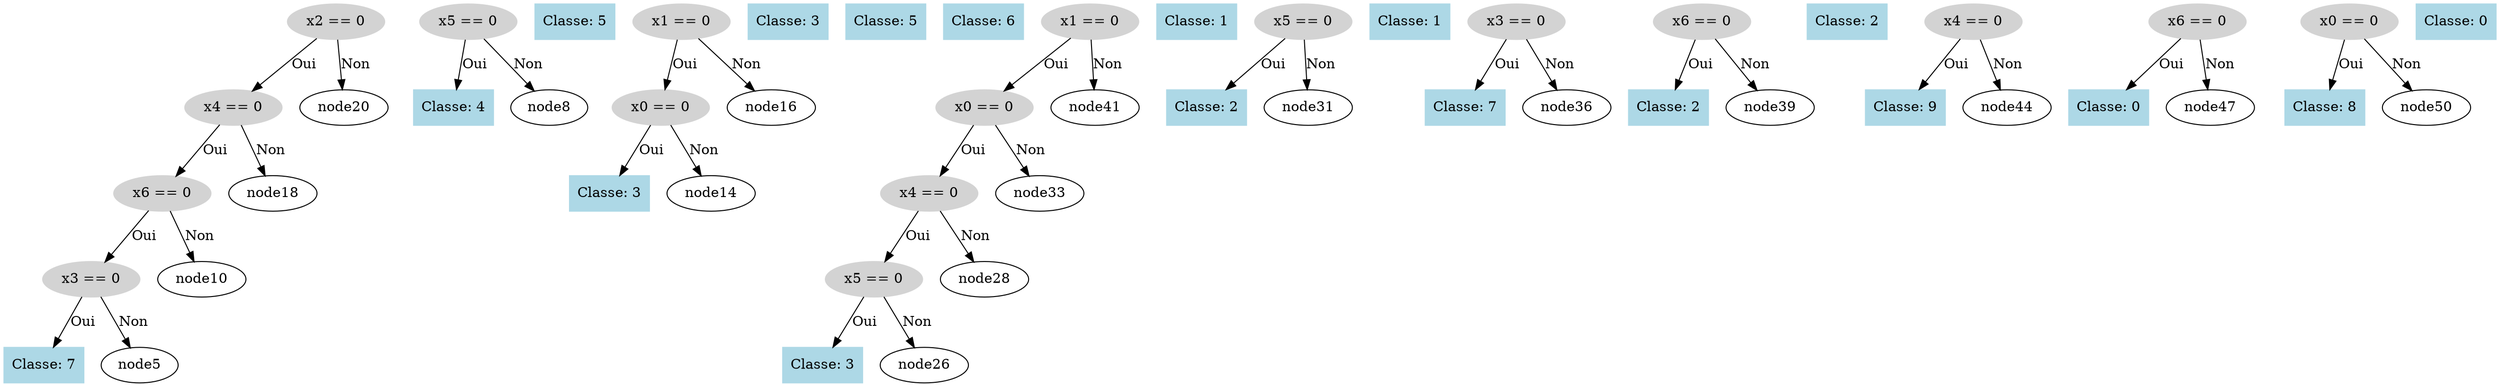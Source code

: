 digraph DecisionTree {
  node0 [label="x2 == 0", shape=ellipse, style=filled, color=lightgray];
  node0 -> node1 [label="Oui"];
  node1 [label="x4 == 0", shape=ellipse, style=filled, color=lightgray];
  node1 -> node2 [label="Oui"];
  node2 [label="x6 == 0", shape=ellipse, style=filled, color=lightgray];
  node2 -> node3 [label="Oui"];
  node3 [label="x3 == 0", shape=ellipse, style=filled, color=lightgray];
  node3 -> node4 [label="Oui"];
  node4 [label="Classe: 7", shape=box, style=filled, color=lightblue];
  node3 -> node5 [label="Non"];
  node6 [label="x5 == 0", shape=ellipse, style=filled, color=lightgray];
  node6 -> node7 [label="Oui"];
  node7 [label="Classe: 4", shape=box, style=filled, color=lightblue];
  node6 -> node8 [label="Non"];
  node9 [label="Classe: 5", shape=box, style=filled, color=lightblue];
  node2 -> node10 [label="Non"];
  node11 [label="x1 == 0", shape=ellipse, style=filled, color=lightgray];
  node11 -> node12 [label="Oui"];
  node12 [label="x0 == 0", shape=ellipse, style=filled, color=lightgray];
  node12 -> node13 [label="Oui"];
  node13 [label="Classe: 3", shape=box, style=filled, color=lightblue];
  node12 -> node14 [label="Non"];
  node15 [label="Classe: 3", shape=box, style=filled, color=lightblue];
  node11 -> node16 [label="Non"];
  node17 [label="Classe: 5", shape=box, style=filled, color=lightblue];
  node1 -> node18 [label="Non"];
  node19 [label="Classe: 6", shape=box, style=filled, color=lightblue];
  node0 -> node20 [label="Non"];
  node21 [label="x1 == 0", shape=ellipse, style=filled, color=lightgray];
  node21 -> node22 [label="Oui"];
  node22 [label="x0 == 0", shape=ellipse, style=filled, color=lightgray];
  node22 -> node23 [label="Oui"];
  node23 [label="x4 == 0", shape=ellipse, style=filled, color=lightgray];
  node23 -> node24 [label="Oui"];
  node24 [label="x5 == 0", shape=ellipse, style=filled, color=lightgray];
  node24 -> node25 [label="Oui"];
  node25 [label="Classe: 3", shape=box, style=filled, color=lightblue];
  node24 -> node26 [label="Non"];
  node27 [label="Classe: 1", shape=box, style=filled, color=lightblue];
  node23 -> node28 [label="Non"];
  node29 [label="x5 == 0", shape=ellipse, style=filled, color=lightgray];
  node29 -> node30 [label="Oui"];
  node30 [label="Classe: 2", shape=box, style=filled, color=lightblue];
  node29 -> node31 [label="Non"];
  node32 [label="Classe: 1", shape=box, style=filled, color=lightblue];
  node22 -> node33 [label="Non"];
  node34 [label="x3 == 0", shape=ellipse, style=filled, color=lightgray];
  node34 -> node35 [label="Oui"];
  node35 [label="Classe: 7", shape=box, style=filled, color=lightblue];
  node34 -> node36 [label="Non"];
  node37 [label="x6 == 0", shape=ellipse, style=filled, color=lightgray];
  node37 -> node38 [label="Oui"];
  node38 [label="Classe: 2", shape=box, style=filled, color=lightblue];
  node37 -> node39 [label="Non"];
  node40 [label="Classe: 2", shape=box, style=filled, color=lightblue];
  node21 -> node41 [label="Non"];
  node42 [label="x4 == 0", shape=ellipse, style=filled, color=lightgray];
  node42 -> node43 [label="Oui"];
  node43 [label="Classe: 9", shape=box, style=filled, color=lightblue];
  node42 -> node44 [label="Non"];
  node45 [label="x6 == 0", shape=ellipse, style=filled, color=lightgray];
  node45 -> node46 [label="Oui"];
  node46 [label="Classe: 0", shape=box, style=filled, color=lightblue];
  node45 -> node47 [label="Non"];
  node48 [label="x0 == 0", shape=ellipse, style=filled, color=lightgray];
  node48 -> node49 [label="Oui"];
  node49 [label="Classe: 8", shape=box, style=filled, color=lightblue];
  node48 -> node50 [label="Non"];
  node51 [label="Classe: 0", shape=box, style=filled, color=lightblue];
}

